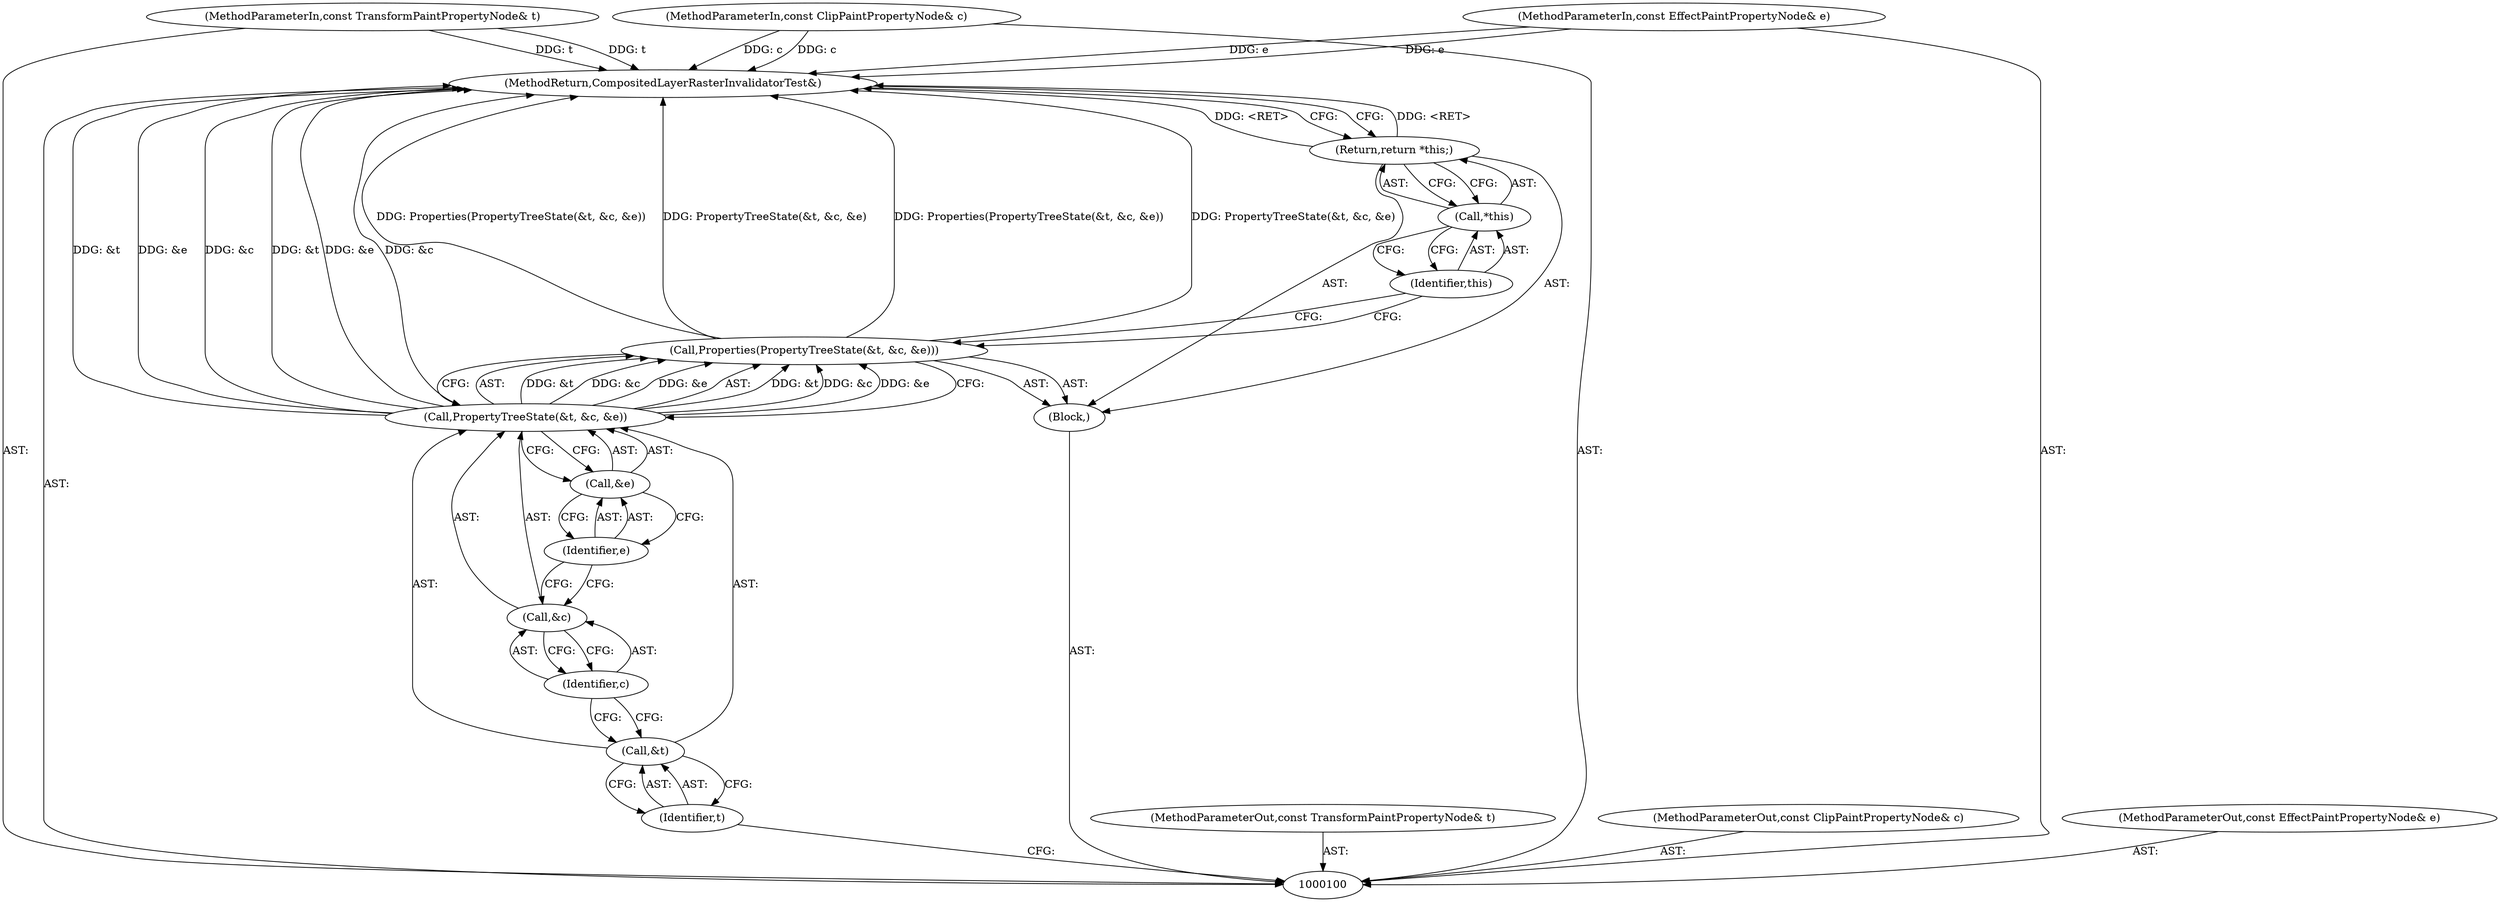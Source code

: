 digraph "0_Chrome_f911e11e7f6b5c0d6f5ee694a9871de6619889f7_21" {
"1000116" [label="(MethodReturn,CompositedLayerRasterInvalidatorTest&)"];
"1000101" [label="(MethodParameterIn,const TransformPaintPropertyNode& t)"];
"1000138" [label="(MethodParameterOut,const TransformPaintPropertyNode& t)"];
"1000102" [label="(MethodParameterIn,const ClipPaintPropertyNode& c)"];
"1000139" [label="(MethodParameterOut,const ClipPaintPropertyNode& c)"];
"1000104" [label="(Block,)"];
"1000103" [label="(MethodParameterIn,const EffectPaintPropertyNode& e)"];
"1000140" [label="(MethodParameterOut,const EffectPaintPropertyNode& e)"];
"1000106" [label="(Call,PropertyTreeState(&t, &c, &e))"];
"1000107" [label="(Call,&t)"];
"1000108" [label="(Identifier,t)"];
"1000109" [label="(Call,&c)"];
"1000110" [label="(Identifier,c)"];
"1000105" [label="(Call,Properties(PropertyTreeState(&t, &c, &e)))"];
"1000111" [label="(Call,&e)"];
"1000112" [label="(Identifier,e)"];
"1000114" [label="(Call,*this)"];
"1000115" [label="(Identifier,this)"];
"1000113" [label="(Return,return *this;)"];
"1000116" -> "1000100"  [label="AST: "];
"1000116" -> "1000113"  [label="CFG: "];
"1000106" -> "1000116"  [label="DDG: &t"];
"1000106" -> "1000116"  [label="DDG: &e"];
"1000106" -> "1000116"  [label="DDG: &c"];
"1000105" -> "1000116"  [label="DDG: Properties(PropertyTreeState(&t, &c, &e))"];
"1000105" -> "1000116"  [label="DDG: PropertyTreeState(&t, &c, &e)"];
"1000103" -> "1000116"  [label="DDG: e"];
"1000102" -> "1000116"  [label="DDG: c"];
"1000101" -> "1000116"  [label="DDG: t"];
"1000113" -> "1000116"  [label="DDG: <RET>"];
"1000101" -> "1000100"  [label="AST: "];
"1000101" -> "1000116"  [label="DDG: t"];
"1000138" -> "1000100"  [label="AST: "];
"1000102" -> "1000100"  [label="AST: "];
"1000102" -> "1000116"  [label="DDG: c"];
"1000139" -> "1000100"  [label="AST: "];
"1000104" -> "1000100"  [label="AST: "];
"1000105" -> "1000104"  [label="AST: "];
"1000113" -> "1000104"  [label="AST: "];
"1000103" -> "1000100"  [label="AST: "];
"1000103" -> "1000116"  [label="DDG: e"];
"1000140" -> "1000100"  [label="AST: "];
"1000106" -> "1000105"  [label="AST: "];
"1000106" -> "1000111"  [label="CFG: "];
"1000107" -> "1000106"  [label="AST: "];
"1000109" -> "1000106"  [label="AST: "];
"1000111" -> "1000106"  [label="AST: "];
"1000105" -> "1000106"  [label="CFG: "];
"1000106" -> "1000116"  [label="DDG: &t"];
"1000106" -> "1000116"  [label="DDG: &e"];
"1000106" -> "1000116"  [label="DDG: &c"];
"1000106" -> "1000105"  [label="DDG: &t"];
"1000106" -> "1000105"  [label="DDG: &c"];
"1000106" -> "1000105"  [label="DDG: &e"];
"1000107" -> "1000106"  [label="AST: "];
"1000107" -> "1000108"  [label="CFG: "];
"1000108" -> "1000107"  [label="AST: "];
"1000110" -> "1000107"  [label="CFG: "];
"1000108" -> "1000107"  [label="AST: "];
"1000108" -> "1000100"  [label="CFG: "];
"1000107" -> "1000108"  [label="CFG: "];
"1000109" -> "1000106"  [label="AST: "];
"1000109" -> "1000110"  [label="CFG: "];
"1000110" -> "1000109"  [label="AST: "];
"1000112" -> "1000109"  [label="CFG: "];
"1000110" -> "1000109"  [label="AST: "];
"1000110" -> "1000107"  [label="CFG: "];
"1000109" -> "1000110"  [label="CFG: "];
"1000105" -> "1000104"  [label="AST: "];
"1000105" -> "1000106"  [label="CFG: "];
"1000106" -> "1000105"  [label="AST: "];
"1000115" -> "1000105"  [label="CFG: "];
"1000105" -> "1000116"  [label="DDG: Properties(PropertyTreeState(&t, &c, &e))"];
"1000105" -> "1000116"  [label="DDG: PropertyTreeState(&t, &c, &e)"];
"1000106" -> "1000105"  [label="DDG: &t"];
"1000106" -> "1000105"  [label="DDG: &c"];
"1000106" -> "1000105"  [label="DDG: &e"];
"1000111" -> "1000106"  [label="AST: "];
"1000111" -> "1000112"  [label="CFG: "];
"1000112" -> "1000111"  [label="AST: "];
"1000106" -> "1000111"  [label="CFG: "];
"1000112" -> "1000111"  [label="AST: "];
"1000112" -> "1000109"  [label="CFG: "];
"1000111" -> "1000112"  [label="CFG: "];
"1000114" -> "1000113"  [label="AST: "];
"1000114" -> "1000115"  [label="CFG: "];
"1000115" -> "1000114"  [label="AST: "];
"1000113" -> "1000114"  [label="CFG: "];
"1000115" -> "1000114"  [label="AST: "];
"1000115" -> "1000105"  [label="CFG: "];
"1000114" -> "1000115"  [label="CFG: "];
"1000113" -> "1000104"  [label="AST: "];
"1000113" -> "1000114"  [label="CFG: "];
"1000114" -> "1000113"  [label="AST: "];
"1000116" -> "1000113"  [label="CFG: "];
"1000113" -> "1000116"  [label="DDG: <RET>"];
}
